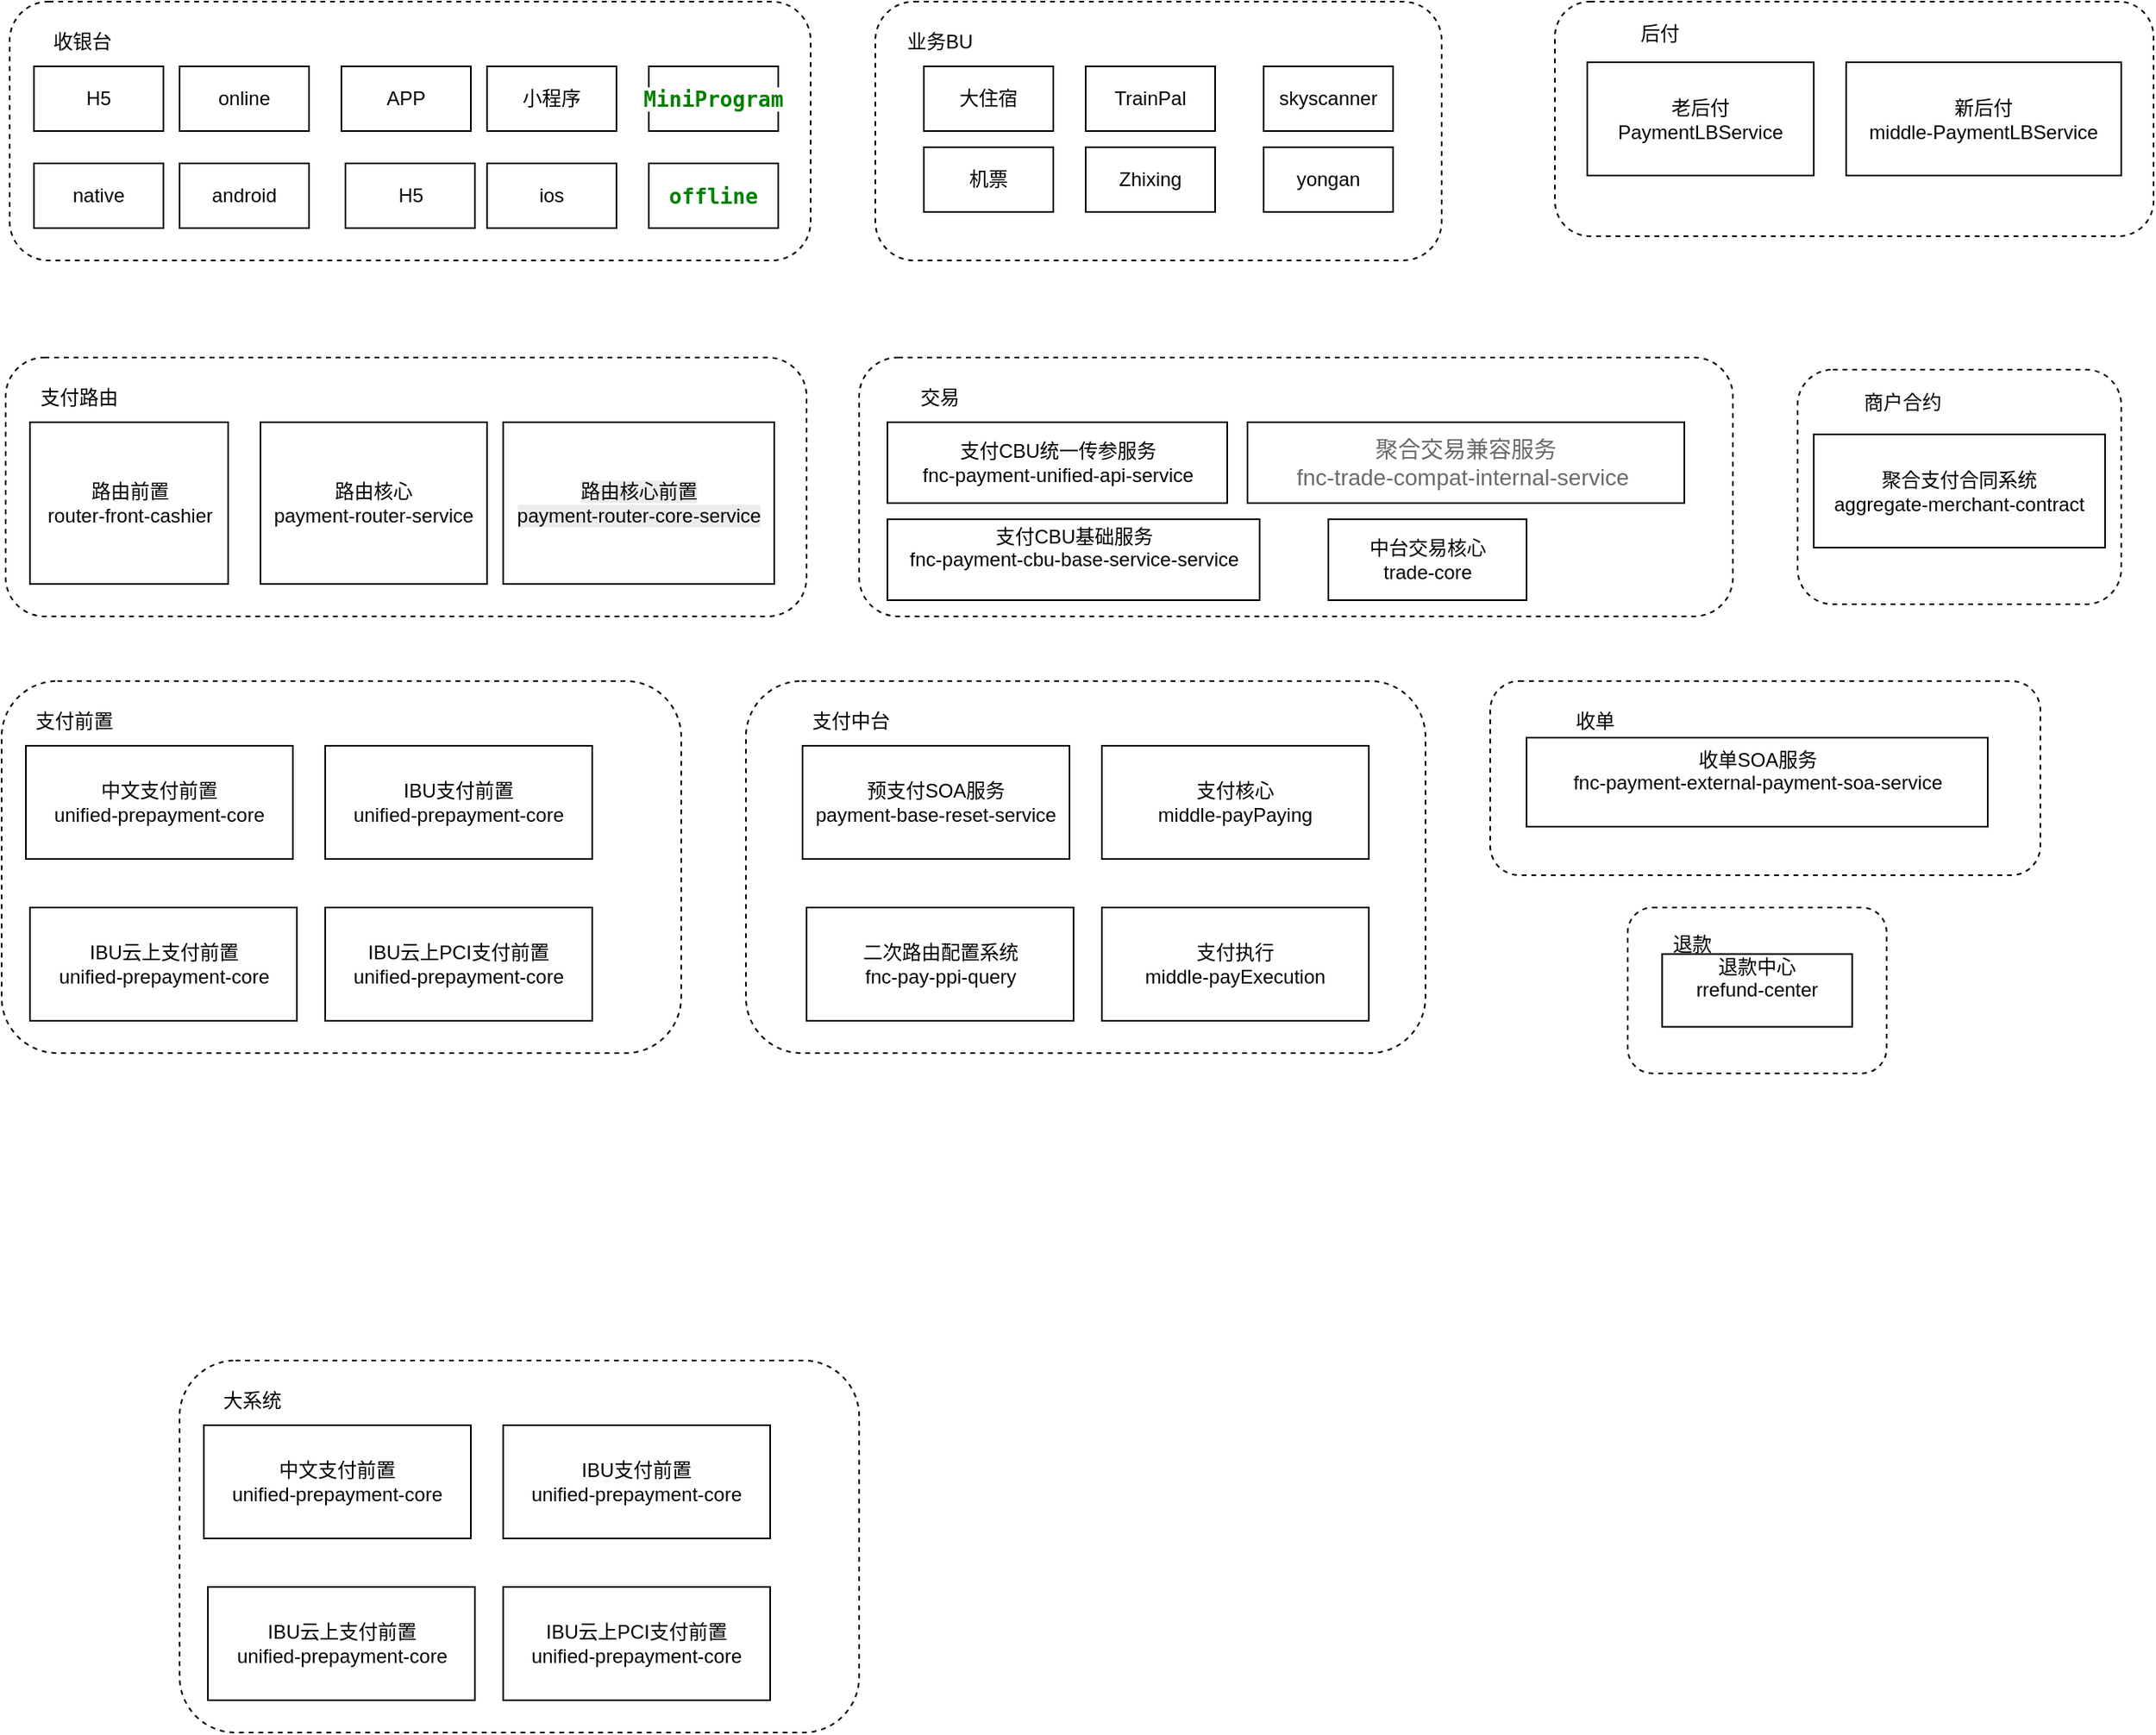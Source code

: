 <mxfile version="28.0.3">
  <diagram name="Page-1" id="2tqqhf2c_19uDufI840o">
    <mxGraphModel dx="3166" dy="1133" grid="1" gridSize="10" guides="1" tooltips="1" connect="1" arrows="1" fold="1" page="1" pageScale="1" pageWidth="1100" pageHeight="1700" math="0" shadow="0">
      <root>
        <mxCell id="0" />
        <mxCell id="1" parent="0" />
        <mxCell id="ZC2IetR7V1KJigsSQUW3-1" value="" style="rounded=1;whiteSpace=wrap;html=1;dashed=1;align=left;" parent="1" vertex="1">
          <mxGeometry x="-775" y="40" width="495" height="160" as="geometry" />
        </mxCell>
        <mxCell id="ZC2IetR7V1KJigsSQUW3-3" value="收银台" style="text;html=1;align=center;verticalAlign=middle;whiteSpace=wrap;rounded=0;" parent="1" vertex="1">
          <mxGeometry x="-760" y="50" width="60" height="30" as="geometry" />
        </mxCell>
        <mxCell id="ZC2IetR7V1KJigsSQUW3-4" value="H5" style="rounded=0;whiteSpace=wrap;html=1;" parent="1" vertex="1">
          <mxGeometry x="-760" y="80" width="80" height="40" as="geometry" />
        </mxCell>
        <mxCell id="ZC2IetR7V1KJigsSQUW3-5" value="online" style="rounded=0;whiteSpace=wrap;html=1;" parent="1" vertex="1">
          <mxGeometry x="-670" y="80" width="80" height="40" as="geometry" />
        </mxCell>
        <mxCell id="ZC2IetR7V1KJigsSQUW3-6" value="H5" style="rounded=0;whiteSpace=wrap;html=1;" parent="1" vertex="1">
          <mxGeometry x="-567.5" y="140" width="80" height="40" as="geometry" />
        </mxCell>
        <mxCell id="ZC2IetR7V1KJigsSQUW3-7" value="android" style="rounded=0;whiteSpace=wrap;html=1;" parent="1" vertex="1">
          <mxGeometry x="-670" y="140" width="80" height="40" as="geometry" />
        </mxCell>
        <mxCell id="ZC2IetR7V1KJigsSQUW3-8" value="APP" style="rounded=0;whiteSpace=wrap;html=1;" parent="1" vertex="1">
          <mxGeometry x="-570" y="80" width="80" height="40" as="geometry" />
        </mxCell>
        <mxCell id="ZC2IetR7V1KJigsSQUW3-9" value="小程序" style="rounded=0;whiteSpace=wrap;html=1;" parent="1" vertex="1">
          <mxGeometry x="-480" y="80" width="80" height="40" as="geometry" />
        </mxCell>
        <mxCell id="ZC2IetR7V1KJigsSQUW3-10" value="ios" style="rounded=0;whiteSpace=wrap;html=1;" parent="1" vertex="1">
          <mxGeometry x="-480" y="140" width="80" height="40" as="geometry" />
        </mxCell>
        <mxCell id="ZC2IetR7V1KJigsSQUW3-11" value="native" style="rounded=0;whiteSpace=wrap;html=1;" parent="1" vertex="1">
          <mxGeometry x="-760" y="140" width="80" height="40" as="geometry" />
        </mxCell>
        <mxCell id="ZC2IetR7V1KJigsSQUW3-12" value="&lt;div style=&quot;background-color: rgb(255, 255, 255);&quot;&gt;&lt;pre style=&quot;font-family:&#39;JetBrains Mono&#39;,monospace;font-size:9.8pt;&quot;&gt;&lt;span style=&quot;color:#008000;font-weight:bold;&quot;&gt;offline&lt;/span&gt;&lt;/pre&gt;&lt;/div&gt;" style="rounded=0;whiteSpace=wrap;html=1;" parent="1" vertex="1">
          <mxGeometry x="-380" y="140" width="80" height="40" as="geometry" />
        </mxCell>
        <mxCell id="ZC2IetR7V1KJigsSQUW3-14" value="&lt;div style=&quot;background-color: rgb(255, 255, 255);&quot;&gt;&lt;pre style=&quot;font-family:&#39;JetBrains Mono&#39;,monospace;font-size:9.8pt;&quot;&gt;&lt;pre style=&quot;text-align: left; font-family: &amp;quot;JetBrains Mono&amp;quot;, monospace; font-size: 9.8pt;&quot;&gt;&lt;span style=&quot;color: rgb(0, 128, 0); font-weight: bold;&quot;&gt;MiniProgram&lt;/span&gt;&lt;/pre&gt;&lt;/pre&gt;&lt;/div&gt;" style="rounded=0;whiteSpace=wrap;html=1;" parent="1" vertex="1">
          <mxGeometry x="-380" y="80" width="80" height="40" as="geometry" />
        </mxCell>
        <mxCell id="ZC2IetR7V1KJigsSQUW3-15" value="" style="rounded=1;whiteSpace=wrap;html=1;dashed=1;" parent="1" vertex="1">
          <mxGeometry x="-240" y="40" width="350" height="160" as="geometry" />
        </mxCell>
        <mxCell id="ZC2IetR7V1KJigsSQUW3-16" value="业务BU" style="text;html=1;align=center;verticalAlign=middle;whiteSpace=wrap;rounded=0;" parent="1" vertex="1">
          <mxGeometry x="-230" y="50" width="60" height="30" as="geometry" />
        </mxCell>
        <mxCell id="ZC2IetR7V1KJigsSQUW3-17" value="大住宿" style="rounded=0;whiteSpace=wrap;html=1;" parent="1" vertex="1">
          <mxGeometry x="-210" y="80" width="80" height="40" as="geometry" />
        </mxCell>
        <mxCell id="ZC2IetR7V1KJigsSQUW3-18" value="机票" style="rounded=0;whiteSpace=wrap;html=1;" parent="1" vertex="1">
          <mxGeometry x="-210" y="130" width="80" height="40" as="geometry" />
        </mxCell>
        <mxCell id="ZC2IetR7V1KJigsSQUW3-19" value="TrainPal" style="rounded=0;whiteSpace=wrap;html=1;" parent="1" vertex="1">
          <mxGeometry x="-110" y="80" width="80" height="40" as="geometry" />
        </mxCell>
        <mxCell id="ZC2IetR7V1KJigsSQUW3-20" value="skyscanner" style="rounded=0;whiteSpace=wrap;html=1;" parent="1" vertex="1">
          <mxGeometry y="80" width="80" height="40" as="geometry" />
        </mxCell>
        <mxCell id="ZC2IetR7V1KJigsSQUW3-21" value="yongan" style="rounded=0;whiteSpace=wrap;html=1;" parent="1" vertex="1">
          <mxGeometry y="130" width="80" height="40" as="geometry" />
        </mxCell>
        <mxCell id="ZC2IetR7V1KJigsSQUW3-23" value="Zhixing" style="rounded=0;whiteSpace=wrap;html=1;" parent="1" vertex="1">
          <mxGeometry x="-110" y="130" width="80" height="40" as="geometry" />
        </mxCell>
        <mxCell id="ZC2IetR7V1KJigsSQUW3-43" value="" style="rounded=1;whiteSpace=wrap;html=1;dashed=1;align=left;" parent="1" vertex="1">
          <mxGeometry x="-777.5" y="260" width="495" height="160" as="geometry" />
        </mxCell>
        <mxCell id="ZC2IetR7V1KJigsSQUW3-44" value="支付路由" style="text;html=1;align=center;verticalAlign=middle;whiteSpace=wrap;rounded=0;" parent="1" vertex="1">
          <mxGeometry x="-762.5" y="270" width="60" height="30" as="geometry" />
        </mxCell>
        <mxCell id="ZC2IetR7V1KJigsSQUW3-45" value="路由前置&lt;div&gt;router-front-cashier&lt;/div&gt;" style="rounded=0;whiteSpace=wrap;html=1;" parent="1" vertex="1">
          <mxGeometry x="-762.5" y="300" width="122.5" height="100" as="geometry" />
        </mxCell>
        <mxCell id="ZC2IetR7V1KJigsSQUW3-49" value="路由核心&lt;div&gt;payment-router-service&lt;/div&gt;" style="rounded=0;whiteSpace=wrap;html=1;" parent="1" vertex="1">
          <mxGeometry x="-620" y="300" width="140" height="100" as="geometry" />
        </mxCell>
        <mxCell id="ZC2IetR7V1KJigsSQUW3-54" value="&lt;div style=&quot;background-color: rgb(255, 255, 255);&quot;&gt;&lt;pre style=&quot;&quot;&gt;&lt;pre style=&quot;&quot;&gt;&lt;span style=&quot;font-family: Helvetica; white-space: normal; background-color: rgb(236, 236, 236);&quot;&gt;路由核心前置&lt;/span&gt;&lt;div style=&quot;font-family: Helvetica; white-space: normal; background-color: rgb(236, 236, 236);&quot;&gt;payment-router-core-service&lt;/div&gt;&lt;/pre&gt;&lt;/pre&gt;&lt;/div&gt;" style="rounded=0;whiteSpace=wrap;html=1;fontStyle=0;align=center;" parent="1" vertex="1">
          <mxGeometry x="-470" y="300" width="167.5" height="100" as="geometry" />
        </mxCell>
        <mxCell id="ZC2IetR7V1KJigsSQUW3-55" value="" style="rounded=1;whiteSpace=wrap;html=1;dashed=1;align=left;" parent="1" vertex="1">
          <mxGeometry x="-250" y="260" width="540" height="160" as="geometry" />
        </mxCell>
        <mxCell id="ZC2IetR7V1KJigsSQUW3-57" value="&lt;div&gt;中台交易核心&lt;/div&gt;&lt;div&gt;trade-core&lt;/div&gt;" style="rounded=0;whiteSpace=wrap;html=1;" parent="1" vertex="1">
          <mxGeometry x="40" y="360" width="122.5" height="50" as="geometry" />
        </mxCell>
        <mxCell id="ZC2IetR7V1KJigsSQUW3-58" value="&lt;div&gt;支付CBU统一传参服务&lt;/div&gt;&lt;div&gt;fnc-payment-unified-api-service&lt;/div&gt;" style="rounded=0;whiteSpace=wrap;html=1;" parent="1" vertex="1">
          <mxGeometry x="-232.5" y="300" width="210" height="50" as="geometry" />
        </mxCell>
        <mxCell id="ZC2IetR7V1KJigsSQUW3-60" value="交易" style="text;html=1;align=center;verticalAlign=middle;whiteSpace=wrap;rounded=0;" parent="1" vertex="1">
          <mxGeometry x="-230" y="270" width="60" height="30" as="geometry" />
        </mxCell>
        <mxCell id="ZC2IetR7V1KJigsSQUW3-61" value="&lt;div&gt;&lt;span style=&quot;color: rgb(103, 106, 108); font-family: &amp;quot;Microsoft Yahei&amp;quot;, Arial, Helvetica, sans-serif; font-size: 14px; text-align: start; background-color: rgb(255, 255, 255);&quot;&gt;聚合交易兼容服务&lt;/span&gt;&lt;br&gt;&lt;/div&gt;&lt;div&gt;&lt;span style=&quot;color: rgb(103, 106, 108); font-family: &amp;quot;Microsoft Yahei&amp;quot;, Arial, Helvetica, sans-serif; font-size: 14px; text-align: start; background-color: rgb(255, 255, 255);&quot;&gt;fnc-trade-compat-internal-service&amp;nbsp;&lt;/span&gt;&lt;br&gt;&lt;/div&gt;" style="rounded=0;whiteSpace=wrap;html=1;" parent="1" vertex="1">
          <mxGeometry x="-10" y="300" width="270" height="50" as="geometry" />
        </mxCell>
        <mxCell id="ZC2IetR7V1KJigsSQUW3-64" value="&lt;div&gt;支付CBU基础服务&lt;br&gt;&lt;/div&gt;&lt;div&gt;&lt;div&gt;fnc-payment-cbu-base-service-service&lt;/div&gt;&lt;/div&gt;&lt;div&gt;&lt;br&gt;&lt;/div&gt;" style="rounded=0;whiteSpace=wrap;html=1;" parent="1" vertex="1">
          <mxGeometry x="-232.5" y="360" width="230" height="50" as="geometry" />
        </mxCell>
        <mxCell id="ZC2IetR7V1KJigsSQUW3-65" value="" style="rounded=1;whiteSpace=wrap;html=1;dashed=1;align=left;" parent="1" vertex="1">
          <mxGeometry x="-780" y="460" width="420" height="230" as="geometry" />
        </mxCell>
        <mxCell id="ZC2IetR7V1KJigsSQUW3-66" value="支付前置" style="text;html=1;align=center;verticalAlign=middle;whiteSpace=wrap;rounded=0;" parent="1" vertex="1">
          <mxGeometry x="-765" y="470" width="60" height="30" as="geometry" />
        </mxCell>
        <mxCell id="ZC2IetR7V1KJigsSQUW3-67" value="中文支付前置&lt;div&gt;unified-prepayment-core&lt;br&gt;&lt;/div&gt;" style="rounded=0;whiteSpace=wrap;html=1;" parent="1" vertex="1">
          <mxGeometry x="-765" y="500" width="165" height="70" as="geometry" />
        </mxCell>
        <mxCell id="ZC2IetR7V1KJigsSQUW3-70" value="IBU支付前置&lt;div&gt;unified-prepayment-core&lt;br&gt;&lt;/div&gt;" style="rounded=0;whiteSpace=wrap;html=1;" parent="1" vertex="1">
          <mxGeometry x="-580" y="500" width="165" height="70" as="geometry" />
        </mxCell>
        <mxCell id="ZC2IetR7V1KJigsSQUW3-73" value="IBU云上支付前置&lt;div&gt;unified-prepayment-core&lt;br&gt;&lt;/div&gt;" style="rounded=0;whiteSpace=wrap;html=1;" parent="1" vertex="1">
          <mxGeometry x="-762.5" y="600" width="165" height="70" as="geometry" />
        </mxCell>
        <mxCell id="ZC2IetR7V1KJigsSQUW3-74" value="IBU云上PCI支付前置&lt;div&gt;unified-prepayment-core&lt;br&gt;&lt;/div&gt;" style="rounded=0;whiteSpace=wrap;html=1;" parent="1" vertex="1">
          <mxGeometry x="-580" y="600" width="165" height="70" as="geometry" />
        </mxCell>
        <mxCell id="ZC2IetR7V1KJigsSQUW3-75" value="" style="rounded=1;whiteSpace=wrap;html=1;dashed=1;align=left;" parent="1" vertex="1">
          <mxGeometry x="-320" y="460" width="420" height="230" as="geometry" />
        </mxCell>
        <mxCell id="ZC2IetR7V1KJigsSQUW3-76" value="支付中台" style="text;html=1;align=center;verticalAlign=middle;whiteSpace=wrap;rounded=0;" parent="1" vertex="1">
          <mxGeometry x="-285" y="470" width="60" height="30" as="geometry" />
        </mxCell>
        <mxCell id="ZC2IetR7V1KJigsSQUW3-77" value="&lt;div&gt;预支付SOA服务&lt;/div&gt;&lt;div&gt;payment-base-reset-service&lt;br&gt;&lt;/div&gt;" style="rounded=0;whiteSpace=wrap;html=1;" parent="1" vertex="1">
          <mxGeometry x="-285" y="500" width="165" height="70" as="geometry" />
        </mxCell>
        <mxCell id="ZC2IetR7V1KJigsSQUW3-78" value="&lt;div&gt;支付核心&lt;/div&gt;&lt;div&gt;middle-payPaying&lt;br&gt;&lt;/div&gt;" style="rounded=0;whiteSpace=wrap;html=1;" parent="1" vertex="1">
          <mxGeometry x="-100" y="500" width="165" height="70" as="geometry" />
        </mxCell>
        <mxCell id="ZC2IetR7V1KJigsSQUW3-79" value="二次路由配置系统&lt;div&gt;fnc-pay-ppi-query&lt;br&gt;&lt;/div&gt;" style="rounded=0;whiteSpace=wrap;html=1;" parent="1" vertex="1">
          <mxGeometry x="-282.5" y="600" width="165" height="70" as="geometry" />
        </mxCell>
        <mxCell id="ZC2IetR7V1KJigsSQUW3-80" value="支付执行&lt;div&gt;middle-payExecution&lt;/div&gt;" style="rounded=0;whiteSpace=wrap;html=1;" parent="1" vertex="1">
          <mxGeometry x="-100" y="600" width="165" height="70" as="geometry" />
        </mxCell>
        <mxCell id="ZC2IetR7V1KJigsSQUW3-81" value="" style="rounded=1;whiteSpace=wrap;html=1;dashed=1;align=left;" parent="1" vertex="1">
          <mxGeometry x="180" y="40" width="370" height="145" as="geometry" />
        </mxCell>
        <mxCell id="ZC2IetR7V1KJigsSQUW3-82" value="后付" style="text;html=1;align=center;verticalAlign=middle;whiteSpace=wrap;rounded=0;" parent="1" vertex="1">
          <mxGeometry x="215" y="45" width="60" height="30" as="geometry" />
        </mxCell>
        <mxCell id="ZC2IetR7V1KJigsSQUW3-83" value="&lt;div&gt;老后付&lt;/div&gt;&lt;div&gt;PaymentLBService&lt;br&gt;&lt;/div&gt;" style="rounded=0;whiteSpace=wrap;html=1;" parent="1" vertex="1">
          <mxGeometry x="200" y="77.5" width="140" height="70" as="geometry" />
        </mxCell>
        <mxCell id="ZC2IetR7V1KJigsSQUW3-87" value="&lt;div&gt;新后付&lt;/div&gt;&lt;div&gt;middle-PaymentLBService&lt;br&gt;&lt;/div&gt;" style="rounded=0;whiteSpace=wrap;html=1;" parent="1" vertex="1">
          <mxGeometry x="360" y="77.5" width="170" height="70" as="geometry" />
        </mxCell>
        <mxCell id="ZC2IetR7V1KJigsSQUW3-88" value="" style="rounded=1;whiteSpace=wrap;html=1;dashed=1;align=left;" parent="1" vertex="1">
          <mxGeometry x="330" y="267.5" width="200" height="145" as="geometry" />
        </mxCell>
        <mxCell id="ZC2IetR7V1KJigsSQUW3-89" value="商户合约" style="text;html=1;align=center;verticalAlign=middle;whiteSpace=wrap;rounded=0;" parent="1" vertex="1">
          <mxGeometry x="365" y="272.5" width="60" height="30" as="geometry" />
        </mxCell>
        <mxCell id="ZC2IetR7V1KJigsSQUW3-90" value="&lt;div&gt;聚合支付合同系统&lt;/div&gt;&lt;div&gt;aggregate-merchant-contract&lt;br&gt;&lt;/div&gt;" style="rounded=0;whiteSpace=wrap;html=1;" parent="1" vertex="1">
          <mxGeometry x="340" y="307.5" width="180" height="70" as="geometry" />
        </mxCell>
        <mxCell id="ZC2IetR7V1KJigsSQUW3-92" value="" style="rounded=1;whiteSpace=wrap;html=1;dashed=1;align=left;" parent="1" vertex="1">
          <mxGeometry x="140" y="460" width="340" height="120" as="geometry" />
        </mxCell>
        <mxCell id="ZC2IetR7V1KJigsSQUW3-93" value="收单" style="text;html=1;align=center;verticalAlign=middle;whiteSpace=wrap;rounded=0;" parent="1" vertex="1">
          <mxGeometry x="175" y="470" width="60" height="30" as="geometry" />
        </mxCell>
        <mxCell id="ZC2IetR7V1KJigsSQUW3-94" value="&lt;div&gt;收单SOA服务&lt;/div&gt;&lt;div&gt;&lt;div&gt;fnc-payment-external-payment-soa-service&lt;/div&gt;&lt;/div&gt;&lt;div&gt;&lt;br&gt;&lt;/div&gt;" style="rounded=0;whiteSpace=wrap;html=1;" parent="1" vertex="1">
          <mxGeometry x="162.5" y="495" width="285" height="55" as="geometry" />
        </mxCell>
        <mxCell id="ocZN8uN6IypTJF-HbQKt-1" value="" style="rounded=1;whiteSpace=wrap;html=1;dashed=1;align=left;" vertex="1" parent="1">
          <mxGeometry x="225" y="600" width="160" height="102.5" as="geometry" />
        </mxCell>
        <mxCell id="ocZN8uN6IypTJF-HbQKt-2" value="退款" style="text;html=1;align=center;verticalAlign=middle;whiteSpace=wrap;rounded=0;" vertex="1" parent="1">
          <mxGeometry x="235" y="607.5" width="60" height="30" as="geometry" />
        </mxCell>
        <mxCell id="ocZN8uN6IypTJF-HbQKt-3" value="&lt;div&gt;退款中心&lt;/div&gt;&lt;div&gt;rrefund-center&lt;/div&gt;&lt;div&gt;&lt;br&gt;&lt;/div&gt;" style="rounded=0;whiteSpace=wrap;html=1;" vertex="1" parent="1">
          <mxGeometry x="246.25" y="628.75" width="117.5" height="45" as="geometry" />
        </mxCell>
        <mxCell id="ocZN8uN6IypTJF-HbQKt-4" value="" style="rounded=1;whiteSpace=wrap;html=1;dashed=1;align=left;" vertex="1" parent="1">
          <mxGeometry x="-670" y="880" width="420" height="230" as="geometry" />
        </mxCell>
        <mxCell id="ocZN8uN6IypTJF-HbQKt-5" value="大系统" style="text;html=1;align=center;verticalAlign=middle;whiteSpace=wrap;rounded=0;" vertex="1" parent="1">
          <mxGeometry x="-655" y="890" width="60" height="30" as="geometry" />
        </mxCell>
        <mxCell id="ocZN8uN6IypTJF-HbQKt-6" value="中文支付前置&lt;div&gt;unified-prepayment-core&lt;br&gt;&lt;/div&gt;" style="rounded=0;whiteSpace=wrap;html=1;" vertex="1" parent="1">
          <mxGeometry x="-655" y="920" width="165" height="70" as="geometry" />
        </mxCell>
        <mxCell id="ocZN8uN6IypTJF-HbQKt-7" value="IBU支付前置&lt;div&gt;unified-prepayment-core&lt;br&gt;&lt;/div&gt;" style="rounded=0;whiteSpace=wrap;html=1;" vertex="1" parent="1">
          <mxGeometry x="-470" y="920" width="165" height="70" as="geometry" />
        </mxCell>
        <mxCell id="ocZN8uN6IypTJF-HbQKt-8" value="IBU云上支付前置&lt;div&gt;unified-prepayment-core&lt;br&gt;&lt;/div&gt;" style="rounded=0;whiteSpace=wrap;html=1;" vertex="1" parent="1">
          <mxGeometry x="-652.5" y="1020" width="165" height="70" as="geometry" />
        </mxCell>
        <mxCell id="ocZN8uN6IypTJF-HbQKt-9" value="IBU云上PCI支付前置&lt;div&gt;unified-prepayment-core&lt;br&gt;&lt;/div&gt;" style="rounded=0;whiteSpace=wrap;html=1;" vertex="1" parent="1">
          <mxGeometry x="-470" y="1020" width="165" height="70" as="geometry" />
        </mxCell>
      </root>
    </mxGraphModel>
  </diagram>
</mxfile>
